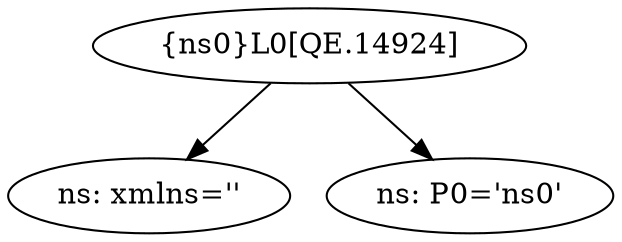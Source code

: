 


digraph "NODE-0" {


  "NODE-0" [label="{ns0}L0[QE.14924]"];


  "xmlns-1" [label="ns: xmlns=''"];


  "NODE-0" -> "xmlns-1" ;


  "P0-2" [label="ns: P0='ns0'"];


  "NODE-0" -> "P0-2" ;


 }


